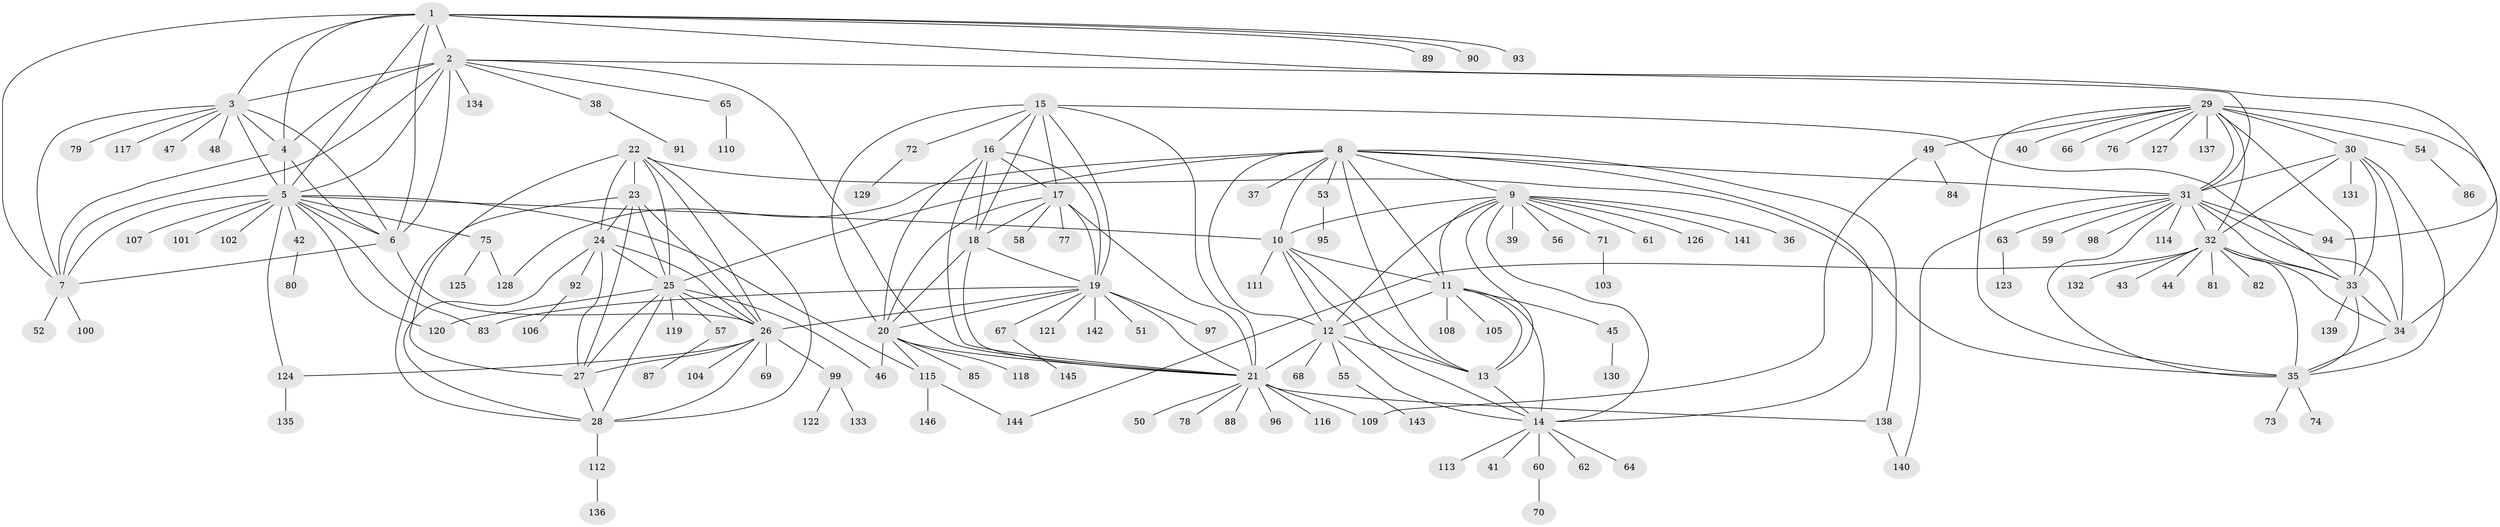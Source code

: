 // coarse degree distribution, {12: 0.0136986301369863, 1: 0.6575342465753424, 9: 0.0410958904109589, 7: 0.0684931506849315, 13: 0.0136986301369863, 2: 0.0958904109589041, 10: 0.0136986301369863, 5: 0.0410958904109589, 8: 0.0273972602739726, 3: 0.0273972602739726}
// Generated by graph-tools (version 1.1) at 2025/37/03/04/25 23:37:44]
// undirected, 146 vertices, 237 edges
graph export_dot {
  node [color=gray90,style=filled];
  1;
  2;
  3;
  4;
  5;
  6;
  7;
  8;
  9;
  10;
  11;
  12;
  13;
  14;
  15;
  16;
  17;
  18;
  19;
  20;
  21;
  22;
  23;
  24;
  25;
  26;
  27;
  28;
  29;
  30;
  31;
  32;
  33;
  34;
  35;
  36;
  37;
  38;
  39;
  40;
  41;
  42;
  43;
  44;
  45;
  46;
  47;
  48;
  49;
  50;
  51;
  52;
  53;
  54;
  55;
  56;
  57;
  58;
  59;
  60;
  61;
  62;
  63;
  64;
  65;
  66;
  67;
  68;
  69;
  70;
  71;
  72;
  73;
  74;
  75;
  76;
  77;
  78;
  79;
  80;
  81;
  82;
  83;
  84;
  85;
  86;
  87;
  88;
  89;
  90;
  91;
  92;
  93;
  94;
  95;
  96;
  97;
  98;
  99;
  100;
  101;
  102;
  103;
  104;
  105;
  106;
  107;
  108;
  109;
  110;
  111;
  112;
  113;
  114;
  115;
  116;
  117;
  118;
  119;
  120;
  121;
  122;
  123;
  124;
  125;
  126;
  127;
  128;
  129;
  130;
  131;
  132;
  133;
  134;
  135;
  136;
  137;
  138;
  139;
  140;
  141;
  142;
  143;
  144;
  145;
  146;
  1 -- 2;
  1 -- 3;
  1 -- 4;
  1 -- 5;
  1 -- 6;
  1 -- 7;
  1 -- 89;
  1 -- 90;
  1 -- 93;
  1 -- 94;
  2 -- 3;
  2 -- 4;
  2 -- 5;
  2 -- 6;
  2 -- 7;
  2 -- 21;
  2 -- 31;
  2 -- 38;
  2 -- 65;
  2 -- 134;
  3 -- 4;
  3 -- 5;
  3 -- 6;
  3 -- 7;
  3 -- 47;
  3 -- 48;
  3 -- 79;
  3 -- 117;
  4 -- 5;
  4 -- 6;
  4 -- 7;
  5 -- 6;
  5 -- 7;
  5 -- 10;
  5 -- 42;
  5 -- 75;
  5 -- 83;
  5 -- 101;
  5 -- 102;
  5 -- 107;
  5 -- 115;
  5 -- 120;
  5 -- 124;
  6 -- 7;
  6 -- 26;
  7 -- 52;
  7 -- 100;
  8 -- 9;
  8 -- 10;
  8 -- 11;
  8 -- 12;
  8 -- 13;
  8 -- 14;
  8 -- 25;
  8 -- 31;
  8 -- 37;
  8 -- 53;
  8 -- 128;
  8 -- 138;
  9 -- 10;
  9 -- 11;
  9 -- 12;
  9 -- 13;
  9 -- 14;
  9 -- 36;
  9 -- 39;
  9 -- 56;
  9 -- 61;
  9 -- 71;
  9 -- 126;
  9 -- 141;
  10 -- 11;
  10 -- 12;
  10 -- 13;
  10 -- 14;
  10 -- 111;
  11 -- 12;
  11 -- 13;
  11 -- 14;
  11 -- 45;
  11 -- 105;
  11 -- 108;
  12 -- 13;
  12 -- 14;
  12 -- 21;
  12 -- 55;
  12 -- 68;
  13 -- 14;
  14 -- 41;
  14 -- 60;
  14 -- 62;
  14 -- 64;
  14 -- 113;
  15 -- 16;
  15 -- 17;
  15 -- 18;
  15 -- 19;
  15 -- 20;
  15 -- 21;
  15 -- 33;
  15 -- 72;
  16 -- 17;
  16 -- 18;
  16 -- 19;
  16 -- 20;
  16 -- 21;
  17 -- 18;
  17 -- 19;
  17 -- 20;
  17 -- 21;
  17 -- 58;
  17 -- 77;
  18 -- 19;
  18 -- 20;
  18 -- 21;
  19 -- 20;
  19 -- 21;
  19 -- 26;
  19 -- 51;
  19 -- 67;
  19 -- 83;
  19 -- 97;
  19 -- 121;
  19 -- 142;
  20 -- 21;
  20 -- 46;
  20 -- 85;
  20 -- 115;
  20 -- 118;
  21 -- 50;
  21 -- 78;
  21 -- 88;
  21 -- 96;
  21 -- 109;
  21 -- 116;
  21 -- 138;
  22 -- 23;
  22 -- 24;
  22 -- 25;
  22 -- 26;
  22 -- 27;
  22 -- 28;
  22 -- 35;
  23 -- 24;
  23 -- 25;
  23 -- 26;
  23 -- 27;
  23 -- 28;
  24 -- 25;
  24 -- 26;
  24 -- 27;
  24 -- 28;
  24 -- 92;
  25 -- 26;
  25 -- 27;
  25 -- 28;
  25 -- 46;
  25 -- 57;
  25 -- 119;
  25 -- 120;
  26 -- 27;
  26 -- 28;
  26 -- 69;
  26 -- 99;
  26 -- 104;
  26 -- 124;
  27 -- 28;
  28 -- 112;
  29 -- 30;
  29 -- 31;
  29 -- 32;
  29 -- 33;
  29 -- 34;
  29 -- 35;
  29 -- 40;
  29 -- 49;
  29 -- 54;
  29 -- 66;
  29 -- 76;
  29 -- 127;
  29 -- 137;
  30 -- 31;
  30 -- 32;
  30 -- 33;
  30 -- 34;
  30 -- 35;
  30 -- 131;
  31 -- 32;
  31 -- 33;
  31 -- 34;
  31 -- 35;
  31 -- 59;
  31 -- 63;
  31 -- 94;
  31 -- 98;
  31 -- 114;
  31 -- 140;
  32 -- 33;
  32 -- 34;
  32 -- 35;
  32 -- 43;
  32 -- 44;
  32 -- 81;
  32 -- 82;
  32 -- 132;
  32 -- 144;
  33 -- 34;
  33 -- 35;
  33 -- 139;
  34 -- 35;
  35 -- 73;
  35 -- 74;
  38 -- 91;
  42 -- 80;
  45 -- 130;
  49 -- 84;
  49 -- 109;
  53 -- 95;
  54 -- 86;
  55 -- 143;
  57 -- 87;
  60 -- 70;
  63 -- 123;
  65 -- 110;
  67 -- 145;
  71 -- 103;
  72 -- 129;
  75 -- 125;
  75 -- 128;
  92 -- 106;
  99 -- 122;
  99 -- 133;
  112 -- 136;
  115 -- 144;
  115 -- 146;
  124 -- 135;
  138 -- 140;
}
